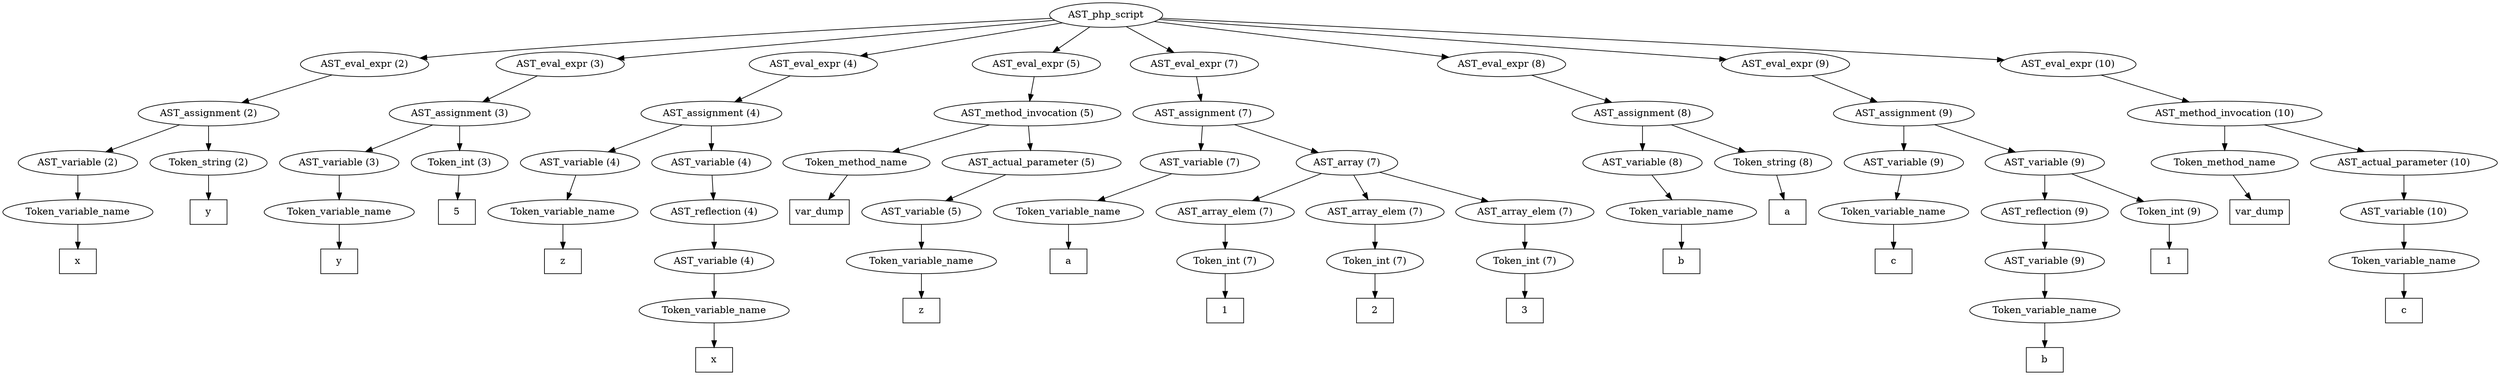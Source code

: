 /*
 * AST in dot format generated by phc -- the PHP compiler
 */

digraph AST {
node_0 [label="AST_php_script"];
node_1 [label="AST_eval_expr (2)"];
node_2 [label="AST_assignment (2)"];
node_3 [label="AST_variable (2)"];
node_4 [label="Token_variable_name"];
node_5 [label="x", shape=box]
node_4 -> node_5;
node_3 -> node_4;
node_6 [label="Token_string (2)"];
node_7 [label="y", shape=box]
node_6 -> node_7;
node_2 -> node_6;
node_2 -> node_3;
node_1 -> node_2;
node_8 [label="AST_eval_expr (3)"];
node_9 [label="AST_assignment (3)"];
node_10 [label="AST_variable (3)"];
node_11 [label="Token_variable_name"];
node_12 [label="y", shape=box]
node_11 -> node_12;
node_10 -> node_11;
node_13 [label="Token_int (3)"];
node_14 [label="5", shape=box]
node_13 -> node_14;
node_9 -> node_13;
node_9 -> node_10;
node_8 -> node_9;
node_15 [label="AST_eval_expr (4)"];
node_16 [label="AST_assignment (4)"];
node_17 [label="AST_variable (4)"];
node_18 [label="Token_variable_name"];
node_19 [label="z", shape=box]
node_18 -> node_19;
node_17 -> node_18;
node_20 [label="AST_variable (4)"];
node_21 [label="AST_reflection (4)"];
node_22 [label="AST_variable (4)"];
node_23 [label="Token_variable_name"];
node_24 [label="x", shape=box]
node_23 -> node_24;
node_22 -> node_23;
node_21 -> node_22;
node_20 -> node_21;
node_16 -> node_20;
node_16 -> node_17;
node_15 -> node_16;
node_25 [label="AST_eval_expr (5)"];
node_26 [label="AST_method_invocation (5)"];
node_27 [label="Token_method_name"];
node_28 [label="var_dump", shape=box]
node_27 -> node_28;
node_29 [label="AST_actual_parameter (5)"];
node_30 [label="AST_variable (5)"];
node_31 [label="Token_variable_name"];
node_32 [label="z", shape=box]
node_31 -> node_32;
node_30 -> node_31;
node_29 -> node_30;
node_26 -> node_29;
node_26 -> node_27;
node_25 -> node_26;
node_33 [label="AST_eval_expr (7)"];
node_34 [label="AST_assignment (7)"];
node_35 [label="AST_variable (7)"];
node_36 [label="Token_variable_name"];
node_37 [label="a", shape=box]
node_36 -> node_37;
node_35 -> node_36;
node_38 [label="AST_array (7)"];
node_39 [label="AST_array_elem (7)"];
node_40 [label="Token_int (7)"];
node_41 [label="1", shape=box]
node_40 -> node_41;
node_39 -> node_40;
node_42 [label="AST_array_elem (7)"];
node_43 [label="Token_int (7)"];
node_44 [label="2", shape=box]
node_43 -> node_44;
node_42 -> node_43;
node_45 [label="AST_array_elem (7)"];
node_46 [label="Token_int (7)"];
node_47 [label="3", shape=box]
node_46 -> node_47;
node_45 -> node_46;
node_38 -> node_45;
node_38 -> node_42;
node_38 -> node_39;
node_34 -> node_38;
node_34 -> node_35;
node_33 -> node_34;
node_48 [label="AST_eval_expr (8)"];
node_49 [label="AST_assignment (8)"];
node_50 [label="AST_variable (8)"];
node_51 [label="Token_variable_name"];
node_52 [label="b", shape=box]
node_51 -> node_52;
node_50 -> node_51;
node_53 [label="Token_string (8)"];
node_54 [label="a", shape=box]
node_53 -> node_54;
node_49 -> node_53;
node_49 -> node_50;
node_48 -> node_49;
node_55 [label="AST_eval_expr (9)"];
node_56 [label="AST_assignment (9)"];
node_57 [label="AST_variable (9)"];
node_58 [label="Token_variable_name"];
node_59 [label="c", shape=box]
node_58 -> node_59;
node_57 -> node_58;
node_60 [label="AST_variable (9)"];
node_61 [label="AST_reflection (9)"];
node_62 [label="AST_variable (9)"];
node_63 [label="Token_variable_name"];
node_64 [label="b", shape=box]
node_63 -> node_64;
node_62 -> node_63;
node_61 -> node_62;
node_65 [label="Token_int (9)"];
node_66 [label="1", shape=box]
node_65 -> node_66;
node_60 -> node_65;
node_60 -> node_61;
node_56 -> node_60;
node_56 -> node_57;
node_55 -> node_56;
node_67 [label="AST_eval_expr (10)"];
node_68 [label="AST_method_invocation (10)"];
node_69 [label="Token_method_name"];
node_70 [label="var_dump", shape=box]
node_69 -> node_70;
node_71 [label="AST_actual_parameter (10)"];
node_72 [label="AST_variable (10)"];
node_73 [label="Token_variable_name"];
node_74 [label="c", shape=box]
node_73 -> node_74;
node_72 -> node_73;
node_71 -> node_72;
node_68 -> node_71;
node_68 -> node_69;
node_67 -> node_68;
node_0 -> node_67;
node_0 -> node_55;
node_0 -> node_48;
node_0 -> node_33;
node_0 -> node_25;
node_0 -> node_15;
node_0 -> node_8;
node_0 -> node_1;
}

